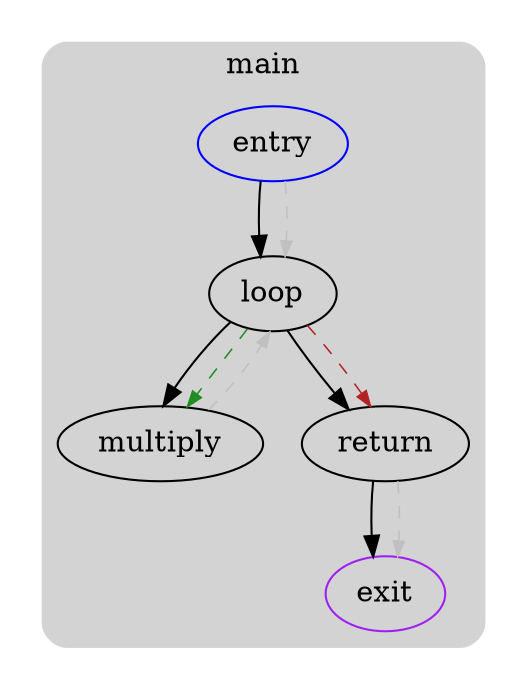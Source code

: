 digraph G {
  compound=true
  subgraph cluster_ {
    peripheries=0
    subgraph cluster_0 {
      label="main"
      color=darkgray
      style=rounded
      bgcolor=lightgray
      cluster_0_0[label="entry",shape=oval,color=blue,rank=source]
      cluster_0_1[label="loop",shape=oval]
      cluster_0_2[label="multiply",shape=oval]
      cluster_0_3[label="return",shape=oval]
      cluster_0_exit[label=exit,color=purple,rank=sink]
      cluster_0_0 -> cluster_0_1 [color=black]
      cluster_0_1 -> cluster_0_2 [color=black]
      cluster_0_1 -> cluster_0_3 [color=black]
      cluster_0_3 -> cluster_0_exit [color=black]
      cluster_0_0 -> cluster_0_1 [color=gray,style=dashed,constraint=false,penwidth=0.75,arrowsize=0.75]
      cluster_0_1 -> cluster_0_2 [color=forestgreen,style=dashed,constraint=false,penwidth=0.75,arrowsize=0.75]
      cluster_0_1 -> cluster_0_3 [color=firebrick,style=dashed,constraint=false,penwidth=0.75,arrowsize=0.75]
      cluster_0_2 -> cluster_0_1 [color=gray,style=dashed,constraint=false,penwidth=0.75,arrowsize=0.75]
      cluster_0_3 -> cluster_0_exit [color=gray,style=dashed,constraint=false,penwidth=0.75,arrowsize=0.75]
    }
  }
}
